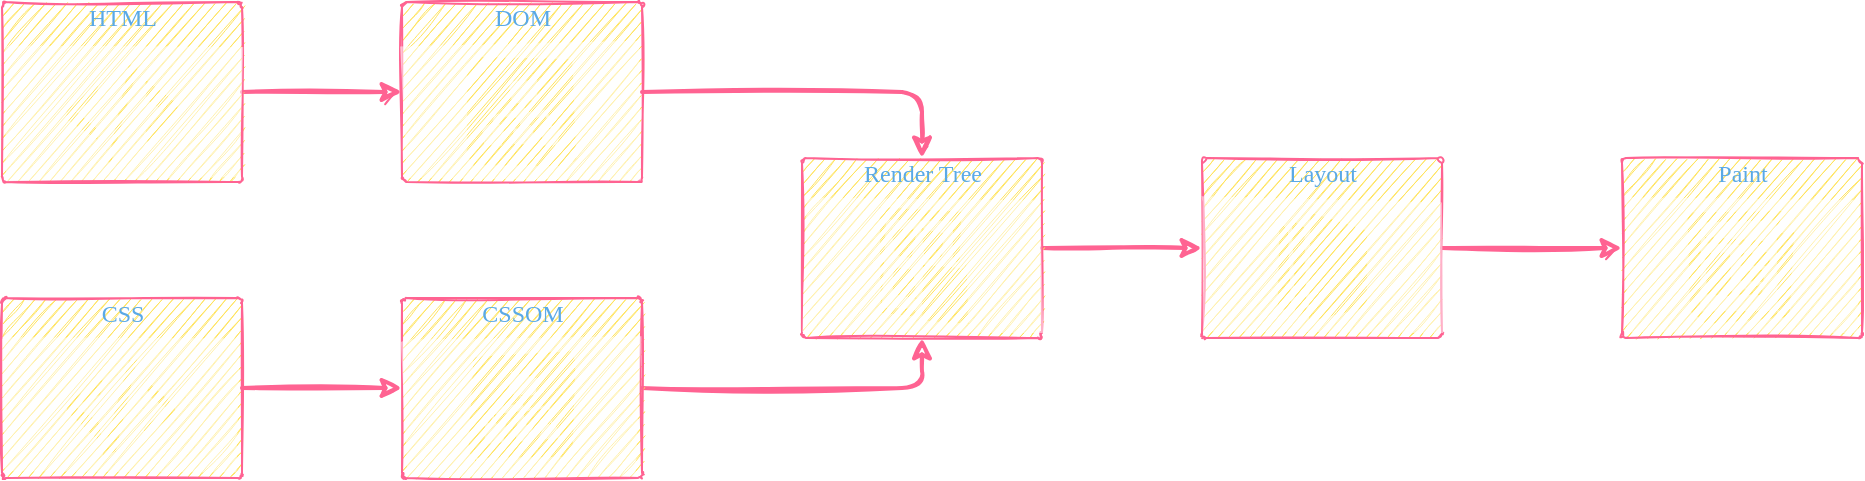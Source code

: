 <mxfile version="15.4.0" type="device"><diagram id="C5RBs43oDa-KdzZeNtuy" name="Page-1"><mxGraphModel dx="1106" dy="852" grid="1" gridSize="10" guides="1" tooltips="1" connect="1" arrows="1" fold="1" page="1" pageScale="1" pageWidth="2339" pageHeight="3300" math="0" shadow="0"><root><mxCell id="WIyWlLk6GJQsqaUBKTNV-0"/><mxCell id="WIyWlLk6GJQsqaUBKTNV-1" parent="WIyWlLk6GJQsqaUBKTNV-0"/><mxCell id="G5BuDGb-HEGFsEaMd5ii-14" style="edgeStyle=orthogonalEdgeStyle;orthogonalLoop=1;jettySize=auto;html=1;entryX=0.5;entryY=1;entryDx=0;entryDy=0;entryPerimeter=0;strokeWidth=2;sketch=1;strokeColor=#FF6392;fontColor=#5AA9E6;fontFamily=Comic Sans MS;" parent="WIyWlLk6GJQsqaUBKTNV-1" source="G5BuDGb-HEGFsEaMd5ii-0" target="G5BuDGb-HEGFsEaMd5ii-4" edge="1"><mxGeometry relative="1" as="geometry"/></mxCell><mxCell id="G5BuDGb-HEGFsEaMd5ii-0" value="CSSOM" style="html=1;labelPosition=center;verticalLabelPosition=middle;verticalAlign=top;align=center;fontSize=12;outlineConnect=0;spacingTop=-6;shape=mxgraph.sitemap.sitemap;sketch=1;rounded=1;fillColor=#FFE45E;strokeColor=#FF6392;fontColor=#5AA9E6;fontFamily=Comic Sans MS;" parent="WIyWlLk6GJQsqaUBKTNV-1" vertex="1"><mxGeometry x="240" y="438" width="120" height="90" as="geometry"/></mxCell><mxCell id="G5BuDGb-HEGFsEaMd5ii-8" style="edgeStyle=orthogonalEdgeStyle;orthogonalLoop=1;jettySize=auto;html=1;entryX=0;entryY=0.5;entryDx=0;entryDy=0;entryPerimeter=0;strokeWidth=2;sketch=1;strokeColor=#FF6392;fontColor=#5AA9E6;fontFamily=Comic Sans MS;" parent="WIyWlLk6GJQsqaUBKTNV-1" source="G5BuDGb-HEGFsEaMd5ii-1" target="G5BuDGb-HEGFsEaMd5ii-3" edge="1"><mxGeometry relative="1" as="geometry"/></mxCell><mxCell id="G5BuDGb-HEGFsEaMd5ii-1" value="HTML" style="html=1;labelPosition=center;verticalLabelPosition=middle;verticalAlign=top;align=center;fontSize=12;outlineConnect=0;spacingTop=-6;shape=mxgraph.sitemap.script;sketch=1;rounded=1;fillColor=#FFE45E;strokeColor=#FF6392;fontColor=#5AA9E6;fontFamily=Comic Sans MS;" parent="WIyWlLk6GJQsqaUBKTNV-1" vertex="1"><mxGeometry x="40" y="290" width="120" height="90" as="geometry"/></mxCell><mxCell id="G5BuDGb-HEGFsEaMd5ii-12" style="edgeStyle=orthogonalEdgeStyle;orthogonalLoop=1;jettySize=auto;html=1;entryX=0;entryY=0.5;entryDx=0;entryDy=0;entryPerimeter=0;strokeWidth=2;sketch=1;strokeColor=#FF6392;fontColor=#5AA9E6;fontFamily=Comic Sans MS;" parent="WIyWlLk6GJQsqaUBKTNV-1" source="G5BuDGb-HEGFsEaMd5ii-2" target="G5BuDGb-HEGFsEaMd5ii-0" edge="1"><mxGeometry relative="1" as="geometry"/></mxCell><mxCell id="G5BuDGb-HEGFsEaMd5ii-2" value="CSS" style="html=1;labelPosition=center;verticalLabelPosition=middle;verticalAlign=top;align=center;fontSize=12;outlineConnect=0;spacingTop=-6;shape=mxgraph.sitemap.script;sketch=1;rounded=1;fillColor=#FFE45E;strokeColor=#FF6392;fontColor=#5AA9E6;fontFamily=Comic Sans MS;" parent="WIyWlLk6GJQsqaUBKTNV-1" vertex="1"><mxGeometry x="40" y="438" width="120" height="90" as="geometry"/></mxCell><mxCell id="G5BuDGb-HEGFsEaMd5ii-13" style="edgeStyle=orthogonalEdgeStyle;orthogonalLoop=1;jettySize=auto;html=1;entryX=0.5;entryY=0;entryDx=0;entryDy=0;entryPerimeter=0;strokeWidth=2;sketch=1;strokeColor=#FF6392;fontColor=#5AA9E6;fontFamily=Comic Sans MS;" parent="WIyWlLk6GJQsqaUBKTNV-1" source="G5BuDGb-HEGFsEaMd5ii-3" target="G5BuDGb-HEGFsEaMd5ii-4" edge="1"><mxGeometry relative="1" as="geometry"/></mxCell><mxCell id="G5BuDGb-HEGFsEaMd5ii-3" value="DOM" style="html=1;labelPosition=center;verticalLabelPosition=middle;verticalAlign=top;align=center;fontSize=12;outlineConnect=0;spacingTop=-6;shape=mxgraph.sitemap.sitemap;sketch=1;rounded=1;fillColor=#FFE45E;strokeColor=#FF6392;fontColor=#5AA9E6;fontFamily=Comic Sans MS;" parent="WIyWlLk6GJQsqaUBKTNV-1" vertex="1"><mxGeometry x="240" y="290" width="120" height="90" as="geometry"/></mxCell><mxCell id="G5BuDGb-HEGFsEaMd5ii-18" style="edgeStyle=orthogonalEdgeStyle;orthogonalLoop=1;jettySize=auto;html=1;entryX=0;entryY=0.5;entryDx=0;entryDy=0;entryPerimeter=0;strokeWidth=2;sketch=1;strokeColor=#FF6392;fontColor=#5AA9E6;fontFamily=Comic Sans MS;" parent="WIyWlLk6GJQsqaUBKTNV-1" source="G5BuDGb-HEGFsEaMd5ii-4" target="G5BuDGb-HEGFsEaMd5ii-5" edge="1"><mxGeometry relative="1" as="geometry"/></mxCell><mxCell id="G5BuDGb-HEGFsEaMd5ii-4" value="Render Tree" style="html=1;labelPosition=center;verticalLabelPosition=middle;verticalAlign=top;align=center;fontSize=12;outlineConnect=0;spacingTop=-6;shape=mxgraph.sitemap.post;sketch=1;rounded=1;fillColor=#FFE45E;strokeColor=#FF6392;fontColor=#5AA9E6;fontFamily=Comic Sans MS;" parent="WIyWlLk6GJQsqaUBKTNV-1" vertex="1"><mxGeometry x="440" y="368" width="120" height="90" as="geometry"/></mxCell><mxCell id="G5BuDGb-HEGFsEaMd5ii-19" style="edgeStyle=orthogonalEdgeStyle;orthogonalLoop=1;jettySize=auto;html=1;entryX=0;entryY=0.5;entryDx=0;entryDy=0;entryPerimeter=0;strokeWidth=2;sketch=1;strokeColor=#FF6392;fontColor=#5AA9E6;fontFamily=Comic Sans MS;" parent="WIyWlLk6GJQsqaUBKTNV-1" source="G5BuDGb-HEGFsEaMd5ii-5" target="G5BuDGb-HEGFsEaMd5ii-6" edge="1"><mxGeometry relative="1" as="geometry"/></mxCell><mxCell id="G5BuDGb-HEGFsEaMd5ii-5" value="Layout" style="html=1;labelPosition=center;verticalLabelPosition=middle;verticalAlign=top;align=center;fontSize=12;outlineConnect=0;spacingTop=-6;shape=mxgraph.sitemap.slideshow;sketch=1;rounded=1;fillColor=#FFE45E;strokeColor=#FF6392;fontColor=#5AA9E6;fontFamily=Comic Sans MS;" parent="WIyWlLk6GJQsqaUBKTNV-1" vertex="1"><mxGeometry x="640" y="368" width="120" height="90" as="geometry"/></mxCell><mxCell id="G5BuDGb-HEGFsEaMd5ii-6" value="Paint" style="html=1;labelPosition=center;verticalLabelPosition=middle;verticalAlign=top;align=center;fontSize=12;outlineConnect=0;spacingTop=-6;shape=mxgraph.sitemap.news;sketch=1;rounded=1;fillColor=#FFE45E;strokeColor=#FF6392;fontColor=#5AA9E6;fontFamily=Comic Sans MS;" parent="WIyWlLk6GJQsqaUBKTNV-1" vertex="1"><mxGeometry x="850" y="368" width="120" height="90" as="geometry"/></mxCell></root></mxGraphModel></diagram></mxfile>